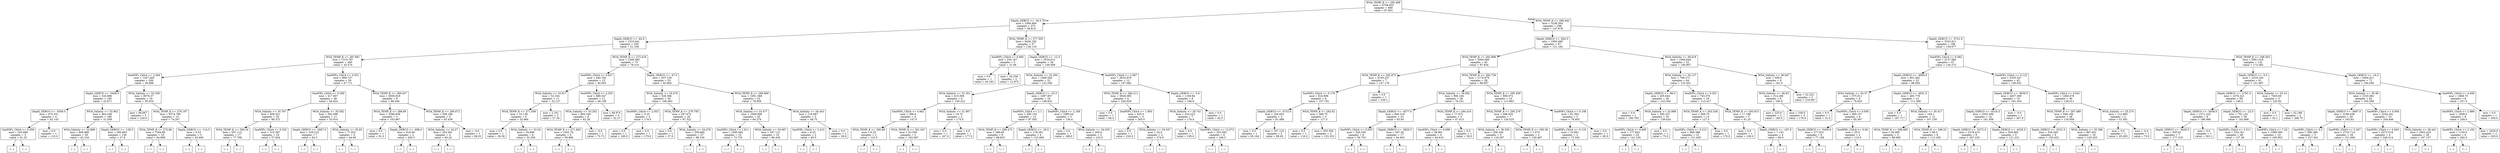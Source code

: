 digraph Tree {
node [shape=box] ;
0 [label="WOA_TEMP_K <= 292.469\nmse = 4708.653\nsamples = 668\nvalue = 97.801"] ;
1 [label="Depth_GEBCO <= -34.5\nmse = 2380.906\nsamples = 372\nvalue = 58.814"] ;
0 -> 1 [labeldistance=2.5, labelangle=45, headlabel="True"] ;
2 [label="Depth_GEBCO <= -82.0\nmse = 1510.441\nsamples = 335\nvalue = 51.106"] ;
1 -> 2 ;
3 [label="WOA_TEMP_K <= 287.881\nmse = 1315.787\nsamples = 260\nvalue = 43.574"] ;
2 -> 3 ;
4 [label="SeaWIFs_ChlrA <= 2.364\nmse = 1247.405\nsamples = 206\nvalue = 36.688"] ;
3 -> 4 ;
5 [label="Depth_GEBCO <= -5438.5\nmse = 526.686\nsamples = 190\nvalue = 32.671"] ;
4 -> 5 ;
6 [label="Depth_GEBCO <= -5506.5\nmse = 675.551\nsamples = 4\nvalue = 82.143"] ;
5 -> 6 ;
7 [label="SeaWIFs_ChlrA <= 0.359\nmse = 163.688\nsamples = 3\nvalue = 61.25"] ;
6 -> 7 ;
8 [label="(...)"] ;
7 -> 8 ;
9 [label="(...)"] ;
7 -> 9 ;
12 [label="mse = 0.0\nsamples = 1\nvalue = 110.0"] ;
6 -> 12 ;
13 [label="WOA_Salinity <= 33.902\nmse = 464.349\nsamples = 186\nvalue = 31.509"] ;
5 -> 13 ;
14 [label="WOA_Salinity <= 33.899\nmse = 809.986\nsamples = 50\nvalue = 42.154"] ;
13 -> 14 ;
15 [label="(...)"] ;
14 -> 15 ;
108 [label="(...)"] ;
14 -> 108 ;
109 [label="Depth_GEBCO <= -138.5\nmse = 290.693\nsamples = 136\nvalue = 27.8"] ;
13 -> 109 ;
110 [label="(...)"] ;
109 -> 110 ;
265 [label="(...)"] ;
109 -> 265 ;
304 [label="WOA_Salinity <= 33.258\nmse = 8076.37\nsamples = 16\nvalue = 95.034"] ;
4 -> 304 ;
305 [label="mse = 66.667\nsamples = 3\nvalue = 220.0"] ;
304 -> 305 ;
306 [label="WOA_TEMP_K <= 278.197\nmse = 6374.789\nsamples = 13\nvalue = 74.207"] ;
304 -> 306 ;
307 [label="WOA_TEMP_K <= 275.86\nmse = 7284.96\nsamples = 10\nvalue = 94.899"] ;
306 -> 307 ;
308 [label="(...)"] ;
307 -> 308 ;
319 [label="(...)"] ;
307 -> 319 ;
320 [label="Depth_GEBCO <= -114.5\nmse = 0.53\nsamples = 3\nvalue = 20.406"] ;
306 -> 320 ;
321 [label="(...)"] ;
320 -> 321 ;
322 [label="(...)"] ;
320 -> 322 ;
323 [label="SeaWIFs_ChlrA <= 0.551\nmse = 806.727\nsamples = 54\nvalue = 67.711"] ;
3 -> 323 ;
324 [label="SeaWIFs_ChlrA <= 0.369\nmse = 417.007\nsamples = 46\nvalue = 64.624"] ;
323 -> 324 ;
325 [label="WOA_Salinity <= 35.767\nmse = 406.531\nsamples = 35\nvalue = 68.372"] ;
324 -> 325 ;
326 [label="WOA_TEMP_K <= 290.34\nmse = 297.114\nsamples = 17\nvalue = 77.768"] ;
325 -> 326 ;
327 [label="(...)"] ;
326 -> 327 ;
342 [label="(...)"] ;
326 -> 342 ;
355 [label="SeaWIFs_ChlrA <= 0.252\nmse = 315.387\nsamples = 18\nvalue = 57.634"] ;
325 -> 355 ;
356 [label="(...)"] ;
355 -> 356 ;
377 [label="(...)"] ;
355 -> 377 ;
388 [label="WOA_Salinity <= 35.592\nmse = 292.098\nsamples = 11\nvalue = 53.914"] ;
324 -> 388 ;
389 [label="Depth_GEBCO <= -2667.0\nmse = 339.215\nsamples = 7\nvalue = 62.3"] ;
388 -> 389 ;
390 [label="(...)"] ;
389 -> 390 ;
399 [label="(...)"] ;
389 -> 399 ;
402 [label="WOA_Salinity <= 35.65\nmse = 77.831\nsamples = 4\nvalue = 44.69"] ;
388 -> 402 ;
403 [label="(...)"] ;
402 -> 403 ;
404 [label="(...)"] ;
402 -> 404 ;
409 [label="WOA_TEMP_K <= 289.437\nmse = 2938.919\nsamples = 8\nvalue = 88.546"] ;
323 -> 409 ;
410 [label="WOA_TEMP_K <= 288.89\nmse = 3266.836\nsamples = 3\nvalue = 163.867"] ;
409 -> 410 ;
411 [label="mse = 0.0\nsamples = 1\nvalue = 91.0"] ;
410 -> 411 ;
412 [label="Depth_GEBCO <= -698.0\nmse = 918.09\nsamples = 2\nvalue = 200.3"] ;
410 -> 412 ;
413 [label="(...)"] ;
412 -> 413 ;
414 [label="(...)"] ;
412 -> 414 ;
415 [label="WOA_TEMP_K <= 290.672\nmse = 308.168\nsamples = 5\nvalue = 63.439"] ;
409 -> 415 ;
416 [label="WOA_Salinity <= 34.27\nmse = 254.591\nsamples = 4\nvalue = 60.24"] ;
415 -> 416 ;
417 [label="(...)"] ;
416 -> 417 ;
420 [label="(...)"] ;
416 -> 420 ;
421 [label="mse = -0.0\nsamples = 1\nvalue = 89.03"] ;
415 -> 421 ;
422 [label="WOA_TEMP_K <= 273.418\nmse = 1268.385\nsamples = 75\nvalue = 78.314"] ;
2 -> 422 ;
423 [label="SeaWIFs_ChlrA <= 0.627\nmse = 440.782\nsamples = 22\nvalue = 40.643"] ;
422 -> 423 ;
424 [label="WOA_Salinity <= 33.617\nmse = 32.534\nsamples = 11\nvalue = 32.127"] ;
423 -> 424 ;
425 [label="WOA_TEMP_K <= 271.508\nmse = 33.138\nsamples = 9\nvalue = 32.864"] ;
424 -> 425 ;
426 [label="mse = 0.0\nsamples = 1\nvalue = 36.56"] ;
425 -> 426 ;
427 [label="WOA_Salinity <= 33.34\nmse = 34.666\nsamples = 8\nvalue = 32.556"] ;
425 -> 427 ;
428 [label="(...)"] ;
427 -> 428 ;
431 [label="(...)"] ;
427 -> 431 ;
432 [label="mse = 2.161\nsamples = 2\nvalue = 27.34"] ;
424 -> 432 ;
433 [label="SeaWIFs_ChlrA <= 2.525\nmse = 680.547\nsamples = 11\nvalue = 48.158"] ;
423 -> 433 ;
434 [label="WOA_Salinity <= 33.292\nmse = 800.349\nsamples = 6\nvalue = 62.28"] ;
433 -> 434 ;
435 [label="WOA_TEMP_K <= 271.945\nmse = 1002.79\nsamples = 5\nvalue = 59.866"] ;
434 -> 435 ;
436 [label="(...)"] ;
435 -> 436 ;
437 [label="(...)"] ;
435 -> 437 ;
438 [label="mse = -0.0\nsamples = 1\nvalue = 70.73"] ;
434 -> 438 ;
439 [label="mse = 68.974\nsamples = 5\nvalue = 32.27"] ;
433 -> 439 ;
440 [label="Depth_GEBCO <= -47.5\nmse = 837.139\nsamples = 53\nvalue = 92.664"] ;
422 -> 440 ;
441 [label="WOA_Salinity <= 33.476\nmse = 526.366\nsamples = 30\nvalue = 100.483"] ;
440 -> 441 ;
442 [label="SeaWIFs_ChlrA <= 2.053\nmse = 0.25\nsamples = 2\nvalue = 179.5"] ;
441 -> 442 ;
443 [label="mse = 0.0\nsamples = 1\nvalue = 180.0"] ;
442 -> 443 ;
444 [label="mse = 0.0\nsamples = 1\nvalue = 179.0"] ;
442 -> 444 ;
445 [label="WOA_TEMP_K <= 279.795\nmse = 287.672\nsamples = 28\nvalue = 97.322"] ;
441 -> 445 ;
446 [label="mse = 0.0\nsamples = 1\nvalue = 57.0"] ;
445 -> 446 ;
447 [label="WOA_Salinity <= 34.478\nmse = 259.685\nsamples = 27\nvalue = 98.145"] ;
445 -> 447 ;
448 [label="(...)"] ;
447 -> 448 ;
451 [label="(...)"] ;
447 -> 451 ;
474 [label="WOA_TEMP_K <= 289.969\nmse = 1081.369\nsamples = 23\nvalue = 79.958"] ;
440 -> 474 ;
475 [label="WOA_Salinity <= 33.477\nmse = 1069.908\nsamples = 20\nvalue = 84.274"] ;
474 -> 475 ;
476 [label="SeaWIFs_ChlrA <= 1.811\nmse = 1595.692\nsamples = 10\nvalue = 73.733"] ;
475 -> 476 ;
477 [label="(...)"] ;
476 -> 477 ;
478 [label="(...)"] ;
476 -> 478 ;
479 [label="WOA_Salinity <= 34.067\nmse = 187.121\nsamples = 10\nvalue = 96.436"] ;
475 -> 479 ;
480 [label="(...)"] ;
479 -> 480 ;
485 [label="(...)"] ;
479 -> 485 ;
498 [label="WOA_Salinity <= 34.443\nmse = 118.687\nsamples = 3\nvalue = 49.75"] ;
474 -> 498 ;
499 [label="SeaWIFs_ChlrA <= 2.415\nmse = 6.25\nsamples = 2\nvalue = 60.5"] ;
498 -> 499 ;
500 [label="(...)"] ;
499 -> 500 ;
501 [label="(...)"] ;
499 -> 501 ;
502 [label="mse = 0.0\nsamples = 1\nvalue = 39.0"] ;
498 -> 502 ;
503 [label="WOA_TEMP_K <= 277.555\nmse = 4436.192\nsamples = 37\nvalue = 138.119"] ;
1 -> 503 ;
504 [label="SeaWIFs_ChlrA <= 6.065\nmse = 230.167\nsamples = 3\nvalue = 31.06"] ;
503 -> 504 ;
505 [label="mse = 0.0\nsamples = 1\nvalue = 43.183"] ;
504 -> 505 ;
506 [label="mse = 24.256\nsamples = 2\nvalue = 12.875"] ;
504 -> 506 ;
507 [label="Depth_GEBCO <= -12.5\nmse = 3534.612\nsamples = 34\nvalue = 149.508"] ;
503 -> 507 ;
508 [label="WOA_Salinity <= 32.294\nmse = 1469.544\nsamples = 22\nvalue = 122.549"] ;
507 -> 508 ;
509 [label="WOA_Salinity <= 31.351\nmse = 415.506\nsamples = 6\nvalue = 159.222"] ;
508 -> 509 ;
510 [label="SeaWIFs_ChlrA <= 4.662\nmse = 396.8\nsamples = 4\nvalue = 147.0"] ;
509 -> 510 ;
511 [label="WOA_TEMP_K <= 290.89\nmse = 6.25\nsamples = 2\nvalue = 123.5"] ;
510 -> 511 ;
512 [label="(...)"] ;
511 -> 512 ;
513 [label="(...)"] ;
511 -> 513 ;
514 [label="WOA_TEMP_K <= 291.047\nmse = 43.556\nsamples = 2\nvalue = 162.667"] ;
510 -> 514 ;
515 [label="(...)"] ;
514 -> 515 ;
516 [label="(...)"] ;
514 -> 516 ;
517 [label="WOA_Salinity <= 31.667\nmse = 18.75\nsamples = 2\nvalue = 174.5"] ;
509 -> 517 ;
518 [label="mse = 0.0\nsamples = 1\nvalue = 167.0"] ;
517 -> 518 ;
519 [label="mse = 0.0\nsamples = 1\nvalue = 177.0"] ;
517 -> 519 ;
520 [label="Depth_GEBCO <= -23.5\nmse = 1097.857\nsamples = 16\nvalue = 106.832"] ;
508 -> 520 ;
521 [label="SeaWIFs_ChlrA <= 2.1\nmse = 490.155\nsamples = 13\nvalue = 97.592"] ;
520 -> 521 ;
522 [label="WOA_TEMP_K <= 289.473\nmse = 286.66\nsamples = 9\nvalue = 88.825"] ;
521 -> 522 ;
523 [label="(...)"] ;
522 -> 523 ;
528 [label="(...)"] ;
522 -> 528 ;
535 [label="Depth_GEBCO <= -29.0\nmse = 178.281\nsamples = 4\nvalue = 123.894"] ;
521 -> 535 ;
536 [label="(...)"] ;
535 -> 536 ;
539 [label="(...)"] ;
535 -> 539 ;
542 [label="SeaWIFs_ChlrA <= 2.109\nmse = 1895.04\nsamples = 3\nvalue = 136.4"] ;
520 -> 542 ;
543 [label="mse = 0.0\nsamples = 1\nvalue = 188.0"] ;
542 -> 543 ;
544 [label="WOA_Salinity <= 34.035\nmse = 200.0\nsamples = 2\nvalue = 102.0"] ;
542 -> 544 ;
545 [label="(...)"] ;
544 -> 545 ;
546 [label="(...)"] ;
544 -> 546 ;
547 [label="SeaWIFs_ChlrA <= 2.567\nmse = 3632.979\nsamples = 12\nvalue = 197.082"] ;
507 -> 547 ;
548 [label="WOA_TEMP_K <= 284.211\nmse = 3928.085\nsamples = 4\nvalue = 240.629"] ;
547 -> 548 ;
549 [label="mse = 0.0\nsamples = 1\nvalue = 94.4"] ;
548 -> 549 ;
550 [label="SeaWIFs_ChlrA <= 1.905\nmse = 425.0\nsamples = 3\nvalue = 265.0"] ;
548 -> 550 ;
551 [label="mse = 0.0\nsamples = 1\nvalue = 220.0"] ;
550 -> 551 ;
552 [label="WOA_Salinity <= 33.547\nmse = 24.0\nsamples = 2\nvalue = 274.0"] ;
550 -> 552 ;
553 [label="(...)"] ;
552 -> 553 ;
554 [label="(...)"] ;
552 -> 554 ;
555 [label="Depth_GEBCO <= -3.0\nmse = 1169.84\nsamples = 8\nvalue = 166.6"] ;
547 -> 555 ;
556 [label="WOA_Salinity <= 28.741\nmse = 416.222\nsamples = 7\nvalue = 176.0"] ;
555 -> 556 ;
557 [label="mse = 0.0\nsamples = 1\nvalue = 195.0"] ;
556 -> 557 ;
558 [label="SeaWIFs_ChlrA <= 12.072\nmse = 353.583\nsamples = 6\nvalue = 166.5"] ;
556 -> 558 ;
559 [label="(...)"] ;
558 -> 559 ;
568 [label="(...)"] ;
558 -> 568 ;
569 [label="mse = 0.0\nsamples = 1\nvalue = 82.0"] ;
555 -> 569 ;
570 [label="WOA_TEMP_K <= 296.442\nmse = 3238.504\nsamples = 296\nvalue = 147.878"] ;
0 -> 570 [labeldistance=2.5, labelangle=-45, headlabel="False"] ;
571 [label="Depth_GEBCO <= -845.5\nmse = 1993.499\nsamples = 97\nvalue = 121.162"] ;
570 -> 571 ;
572 [label="WOA_TEMP_K <= 292.898\nmse = 2094.066\nsamples = 45\nvalue = 97.834"] ;
571 -> 572 ;
573 [label="WOA_TEMP_K <= 292.873\nmse = 4193.237\nsamples = 7\nvalue = 147.176"] ;
572 -> 573 ;
574 [label="SeaWIFs_ChlrA <= 0.178\nmse = 816.898\nsamples = 6\nvalue = 107.781"] ;
573 -> 574 ;
575 [label="Depth_GEBCO <= -4733.0\nmse = 204.653\nsamples = 3\nvalue = 81.488"] ;
574 -> 575 ;
576 [label="mse = 0.0\nsamples = 1\nvalue = 65.164"] ;
575 -> 576 ;
577 [label="mse = 107.122\nsamples = 2\nvalue = 89.65"] ;
575 -> 577 ;
578 [label="WOA_TEMP_K <= 292.62\nmse = 368.75\nsamples = 3\nvalue = 127.5"] ;
574 -> 578 ;
579 [label="mse = 0.0\nsamples = 1\nvalue = 110.0"] ;
578 -> 579 ;
580 [label="mse = 355.556\nsamples = 2\nvalue = 133.333"] ;
578 -> 580 ;
581 [label="mse = 0.0\nsamples = 1\nvalue = 239.1"] ;
573 -> 581 ;
582 [label="WOA_TEMP_K <= 294.728\nmse = 1170.979\nsamples = 38\nvalue = 88.697"] ;
572 -> 582 ;
583 [label="WOA_Salinity <= 36.692\nmse = 906.194\nsamples = 28\nvalue = 78.101"] ;
582 -> 583 ;
584 [label="Depth_GEBCO <= -4577.0\nmse = 846.319\nsamples = 23\nvalue = 83.93"] ;
583 -> 584 ;
585 [label="SeaWIFs_ChlrA <= 0.055\nmse = 540.536\nsamples = 6\nvalue = 59.703"] ;
584 -> 585 ;
586 [label="(...)"] ;
585 -> 586 ;
587 [label="(...)"] ;
585 -> 587 ;
596 [label="Depth_GEBCO <= -3826.5\nmse = 597.26\nsamples = 17\nvalue = 94.942"] ;
584 -> 596 ;
597 [label="(...)"] ;
596 -> 597 ;
608 [label="(...)"] ;
596 -> 608 ;
625 [label="WOA_TEMP_K <= 294.416\nmse = 77.872\nsamples = 5\nvalue = 47.013"] ;
583 -> 625 ;
626 [label="SeaWIFs_ChlrA <= 0.098\nmse = 58.961\nsamples = 4\nvalue = 44.616"] ;
625 -> 626 ;
627 [label="(...)"] ;
626 -> 627 ;
628 [label="(...)"] ;
626 -> 628 ;
633 [label="mse = 0.0\nsamples = 1\nvalue = 59.0"] ;
625 -> 633 ;
634 [label="WOA_TEMP_K <= 295.459\nmse = 899.872\nsamples = 10\nvalue = 113.863"] ;
582 -> 634 ;
635 [label="WOA_TEMP_K <= 295.276\nmse = 486.932\nsamples = 7\nvalue = 129.525"] ;
634 -> 635 ;
636 [label="WOA_Salinity <= 36.536\nmse = 206.526\nsamples = 5\nvalue = 118.297"] ;
635 -> 636 ;
637 [label="(...)"] ;
636 -> 637 ;
644 [label="(...)"] ;
636 -> 644 ;
645 [label="WOA_TEMP_K <= 295.36\nmse = 1.973\nsamples = 2\nvalue = 159.467"] ;
635 -> 645 ;
646 [label="(...)"] ;
645 -> 646 ;
647 [label="(...)"] ;
645 -> 647 ;
648 [label="SeaWIFs_ChlrA <= 0.198\nmse = 81.365\nsamples = 3\nvalue = 79.405"] ;
634 -> 648 ;
649 [label="SeaWIFs_ChlrA <= 0.133\nmse = 10.891\nsamples = 2\nvalue = 72.342"] ;
648 -> 649 ;
650 [label="(...)"] ;
649 -> 650 ;
651 [label="(...)"] ;
649 -> 651 ;
652 [label="mse = 0.0\nsamples = 1\nvalue = 90.0"] ;
648 -> 652 ;
653 [label="WOA_Salinity <= 36.618\nmse = 1064.644\nsamples = 52\nvalue = 140.807"] ;
571 -> 653 ;
654 [label="WOA_Salinity <= 34.137\nmse = 709.271\nsamples = 44\nvalue = 133.201"] ;
653 -> 654 ;
655 [label="Depth_GEBCO <= -86.0\nmse = 405.644\nsamples = 26\nvalue = 143.364"] ;
654 -> 655 ;
656 [label="mse = 0.0\nsamples = 1\nvalue = 180.795"] ;
655 -> 656 ;
657 [label="WOA_Salinity <= 33.898\nmse = 285.337\nsamples = 25\nvalue = 139.424"] ;
655 -> 657 ;
658 [label="SeaWIFs_ChlrA <= 6.695\nmse = 177.842\nsamples = 24\nvalue = 141.165"] ;
657 -> 658 ;
659 [label="(...)"] ;
658 -> 659 ;
684 [label="(...)"] ;
658 -> 684 ;
685 [label="mse = 0.0\nsamples = 1\nvalue = 75.0"] ;
657 -> 685 ;
686 [label="SeaWIFs_ChlrA <= 0.301\nmse = 743.576\nsamples = 18\nvalue = 115.417"] ;
654 -> 686 ;
687 [label="WOA_TEMP_K <= 293.536\nmse = 668.75\nsamples = 13\nvalue = 127.5"] ;
686 -> 687 ;
688 [label="SeaWIFs_ChlrA <= 0.212\nmse = 469.388\nsamples = 12\nvalue = 121.429"] ;
687 -> 688 ;
689 [label="(...)"] ;
688 -> 689 ;
690 [label="(...)"] ;
688 -> 690 ;
695 [label="mse = 0.0\nsamples = 1\nvalue = 170.0"] ;
687 -> 695 ;
696 [label="WOA_TEMP_K <= 293.913\nmse = 17.188\nsamples = 5\nvalue = 91.25"] ;
686 -> 696 ;
697 [label="mse = 0.0\nsamples = 1\nvalue = 100.0"] ;
696 -> 697 ;
698 [label="Depth_GEBCO <= -187.0\nmse = 7.143\nsamples = 4\nvalue = 90.0"] ;
696 -> 698 ;
699 [label="(...)"] ;
698 -> 699 ;
700 [label="(...)"] ;
698 -> 700 ;
703 [label="WOA_Salinity <= 36.647\nmse = 509.0\nsamples = 8\nvalue = 191.0"] ;
653 -> 703 ;
704 [label="WOA_Salinity <= 36.63\nmse = 314.286\nsamples = 6\nvalue = 180.0"] ;
703 -> 704 ;
705 [label="mse = 225.0\nsamples = 2\nvalue = 185.0"] ;
704 -> 705 ;
706 [label="mse = 336.0\nsamples = 4\nvalue = 178.0"] ;
704 -> 706 ;
707 [label="mse = 22.222\nsamples = 2\nvalue = 216.667"] ;
703 -> 707 ;
708 [label="Depth_GEBCO <= -3721.0\nmse = 3333.911\nsamples = 199\nvalue = 159.677"] ;
570 -> 708 ;
709 [label="SeaWIFs_ChlrA <= 0.082\nmse = 3137.065\nsamples = 67\nvalue = 134.272"] ;
708 -> 709 ;
710 [label="Depth_GEBCO <= -4994.5\nmse = 801.402\nsamples = 22\nvalue = 98.054"] ;
709 -> 710 ;
711 [label="WOA_Salinity <= 34.37\nmse = 575.911\nsamples = 9\nvalue = 76.925"] ;
710 -> 711 ;
712 [label="mse = 0.0\nsamples = 1\nvalue = 51.0"] ;
711 -> 712 ;
713 [label="SeaWIFs_ChlrA <= 0.056\nmse = 469.157\nsamples = 8\nvalue = 85.567"] ;
711 -> 713 ;
714 [label="Depth_GEBCO <= -5439.0\nmse = 277.831\nsamples = 6\nvalue = 77.158"] ;
713 -> 714 ;
715 [label="(...)"] ;
714 -> 715 ;
722 [label="(...)"] ;
714 -> 722 ;
723 [label="SeaWIFs_ChlrA <= 0.06\nmse = 25.0\nsamples = 2\nvalue = 115.0"] ;
713 -> 723 ;
724 [label="(...)"] ;
723 -> 724 ;
725 [label="(...)"] ;
723 -> 725 ;
726 [label="Depth_GEBCO <= -4931.5\nmse = 483.778\nsamples = 13\nvalue = 111.399"] ;
710 -> 726 ;
727 [label="mse = 0.0\nsamples = 1\nvalue = 187.717"] ;
726 -> 727 ;
728 [label="WOA_Salinity <= 35.417\nmse = 169.1\nsamples = 12\nvalue = 107.159"] ;
726 -> 728 ;
729 [label="WOA_TEMP_K <= 298.885\nmse = 26.095\nsamples = 3\nvalue = 89.569"] ;
728 -> 729 ;
730 [label="(...)"] ;
729 -> 730 ;
731 [label="(...)"] ;
729 -> 731 ;
734 [label="WOA_TEMP_K <= 299.52\nmse = 96.3\nsamples = 9\nvalue = 112.185"] ;
728 -> 734 ;
735 [label="(...)"] ;
734 -> 735 ;
746 [label="(...)"] ;
734 -> 746 ;
749 [label="SeaWIFs_ChlrA <= 0.122\nmse = 3335.347\nsamples = 45\nvalue = 149.652"] ;
709 -> 749 ;
750 [label="Depth_GEBCO <= -3939.5\nmse = 4407.309\nsamples = 15\nvalue = 191.203"] ;
749 -> 750 ;
751 [label="Depth_GEBCO <= -4518.5\nmse = 3503.394\nsamples = 14\nvalue = 181.056"] ;
750 -> 751 ;
752 [label="Depth_GEBCO <= -5272.0\nmse = 2378.415\nsamples = 9\nvalue = 207.229"] ;
751 -> 752 ;
753 [label="(...)"] ;
752 -> 753 ;
754 [label="(...)"] ;
752 -> 754 ;
765 [label="Depth_GEBCO <= -4235.0\nmse = 929.892\nsamples = 5\nvalue = 121.231"] ;
751 -> 765 ;
766 [label="(...)"] ;
765 -> 766 ;
767 [label="(...)"] ;
765 -> 767 ;
774 [label="mse = -0.0\nsamples = 1\nvalue = 307.9"] ;
750 -> 774 ;
775 [label="SeaWIFs_ChlrA <= 0.541\nmse = 1409.476\nsamples = 30\nvalue = 128.011"] ;
749 -> 775 ;
776 [label="WOA_TEMP_K <= 297.489\nmse = 948.166\nsamples = 28\nvalue = 134.958"] ;
775 -> 776 ;
777 [label="Depth_GEBCO <= -5231.0\nmse = 526.045\nsamples = 9\nvalue = 150.452"] ;
776 -> 777 ;
778 [label="(...)"] ;
777 -> 778 ;
781 [label="(...)"] ;
777 -> 781 ;
794 [label="WOA_Salinity <= 35.386\nmse = 967.641\nsamples = 19\nvalue = 125.203"] ;
776 -> 794 ;
795 [label="(...)"] ;
794 -> 795 ;
818 [label="(...)"] ;
794 -> 818 ;
831 [label="WOA_Salinity <= 35.274\nmse = 112.965\nsamples = 2\nvalue = 51.591"] ;
775 -> 831 ;
832 [label="mse = 0.0\nsamples = 1\nvalue = 45.455"] ;
831 -> 832 ;
833 [label="mse = -0.0\nsamples = 1\nvalue = 70.0"] ;
831 -> 833 ;
834 [label="WOA_TEMP_K <= 298.503\nmse = 2961.018\nsamples = 132\nvalue = 172.082"] ;
708 -> 834 ;
835 [label="Depth_GEBCO <= -5.0\nmse = 1619.165\nsamples = 61\nvalue = 151.887"] ;
834 -> 835 ;
836 [label="Depth_GEBCO <= -2791.0\nmse = 1076.221\nsamples = 58\nvalue = 148.4"] ;
835 -> 836 ;
837 [label="Depth_GEBCO <= -3058.0\nmse = 1571.222\nsamples = 8\nvalue = 186.068"] ;
836 -> 837 ;
838 [label="Depth_GEBCO <= -3626.5\nmse = 595.91\nsamples = 7\nvalue = 177.219"] ;
837 -> 838 ;
839 [label="(...)"] ;
838 -> 839 ;
840 [label="(...)"] ;
838 -> 840 ;
851 [label="mse = 0.0\nsamples = 1\nvalue = 301.1"] ;
837 -> 851 ;
852 [label="Depth_GEBCO <= -22.0\nmse = 752.122\nsamples = 50\nvalue = 142.668"] ;
836 -> 852 ;
853 [label="SeaWIFs_ChlrA <= 3.511\nmse = 524.181\nsamples = 40\nvalue = 137.26"] ;
852 -> 853 ;
854 [label="(...)"] ;
853 -> 854 ;
907 [label="(...)"] ;
853 -> 907 ;
908 [label="SeaWIFs_ChlrA <= 7.24\nmse = 1089.569\nsamples = 10\nvalue = 160.952"] ;
852 -> 908 ;
909 [label="(...)"] ;
908 -> 909 ;
916 [label="(...)"] ;
908 -> 916 ;
919 [label="WOA_Salinity <= 33.14\nmse = 7405.69\nsamples = 3\nvalue = 225.82"] ;
835 -> 919 ;
920 [label="mse = 0.0\nsamples = 1\nvalue = 54.1"] ;
919 -> 920 ;
921 [label="mse = 42.188\nsamples = 2\nvalue = 268.75"] ;
919 -> 921 ;
922 [label="Depth_GEBCO <= -16.5\nmse = 3494.521\nsamples = 71\nvalue = 194.058"] ;
834 -> 922 ;
923 [label="WOA_Salinity <= 35.96\nmse = 3103.082\nsamples = 62\nvalue = 185.599"] ;
922 -> 923 ;
924 [label="Depth_GEBCO <= -3697.0\nmse = 3196.038\nsamples = 29\nvalue = 163.83"] ;
923 -> 924 ;
925 [label="SeaWIFs_ChlrA <= 0.2\nmse = 580.388\nsamples = 3\nvalue = 227.941"] ;
924 -> 925 ;
926 [label="(...)"] ;
925 -> 926 ;
927 [label="(...)"] ;
925 -> 927 ;
928 [label="SeaWIFs_ChlrA <= 2.347\nmse = 2732.714\nsamples = 26\nvalue = 151.008"] ;
924 -> 928 ;
929 [label="(...)"] ;
928 -> 929 ;
974 [label="(...)"] ;
928 -> 974 ;
975 [label="SeaWIFs_ChlrA <= 0.094\nmse = 2244.291\nsamples = 33\nvalue = 204.646"] ;
923 -> 975 ;
976 [label="SeaWIFs_ChlrA <= 0.063\nmse = 2573.518\nsamples = 4\nvalue = 248.514"] ;
975 -> 976 ;
977 [label="(...)"] ;
976 -> 977 ;
980 [label="(...)"] ;
976 -> 980 ;
983 [label="WOA_Salinity <= 36.441\nmse = 1803.433\nsamples = 29\nvalue = 197.157"] ;
975 -> 983 ;
984 [label="(...)"] ;
983 -> 984 ;
1001 [label="(...)"] ;
983 -> 1001 ;
1002 [label="SeaWIFs_ChlrA <= 4.408\nmse = 1868.75\nsamples = 9\nvalue = 257.5"] ;
922 -> 1002 ;
1003 [label="SeaWIFs_ChlrA <= 2.989\nmse = 1809.0\nsamples = 8\nvalue = 249.0"] ;
1002 -> 1003 ;
1004 [label="SeaWIFs_ChlrA <= 2.182\nmse = 1150.0\nsamples = 6\nvalue = 260.0"] ;
1003 -> 1004 ;
1005 [label="(...)"] ;
1004 -> 1005 ;
1010 [label="(...)"] ;
1004 -> 1010 ;
1011 [label="mse = 2025.0\nsamples = 2\nvalue = 205.0"] ;
1003 -> 1011 ;
1012 [label="mse = 0.0\nsamples = 1\nvalue = 300.0"] ;
1002 -> 1012 ;
}